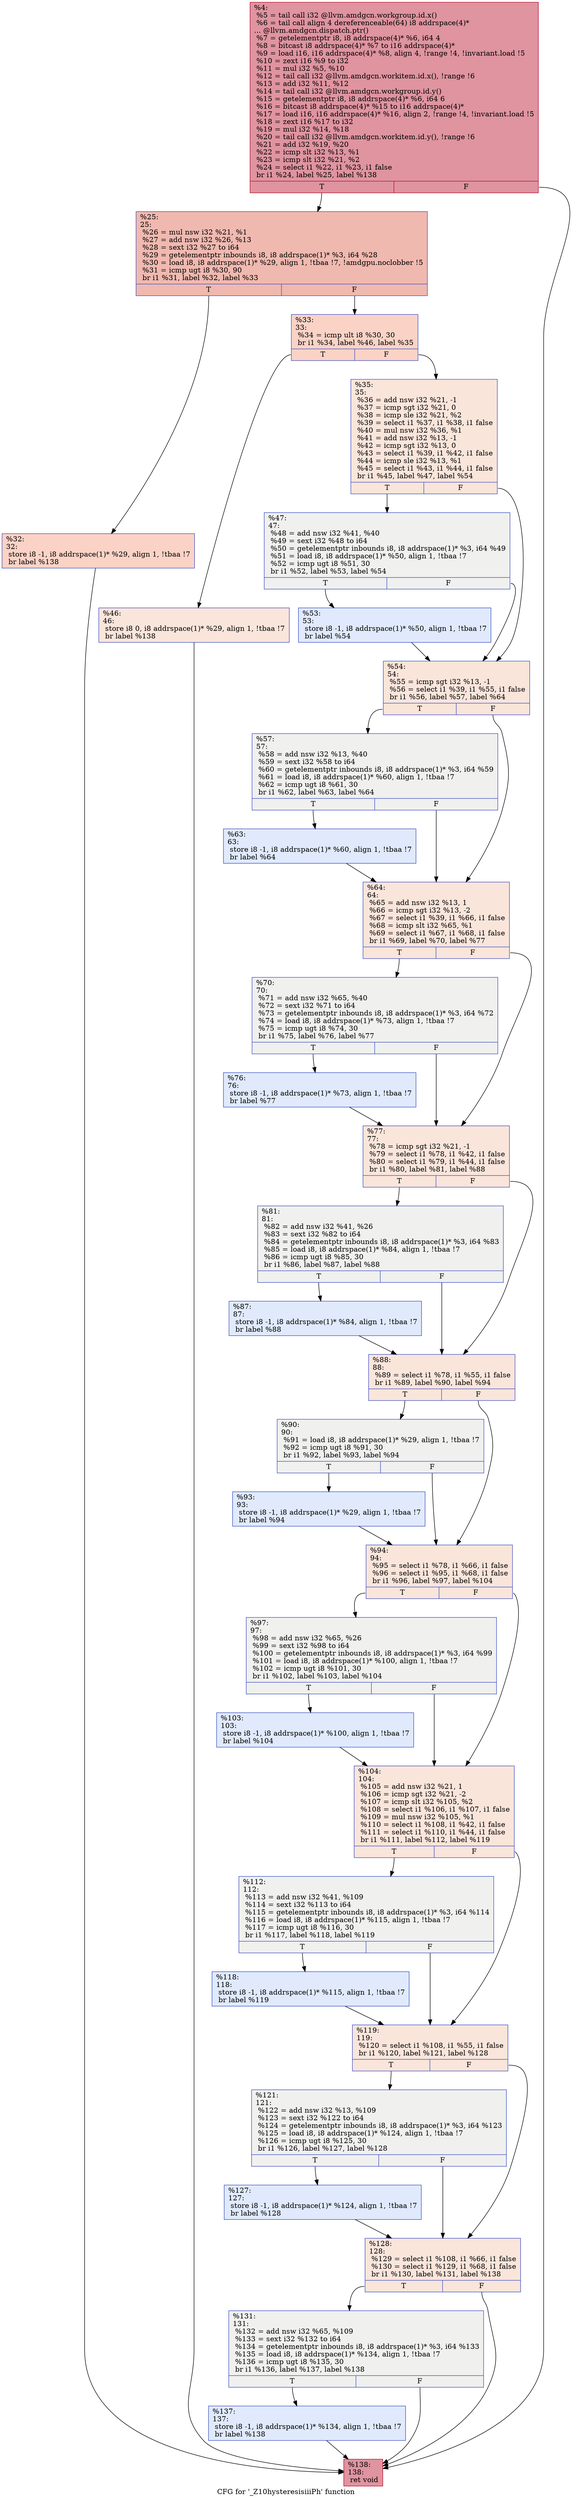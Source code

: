 digraph "CFG for '_Z10hysteresisiiiPh' function" {
	label="CFG for '_Z10hysteresisiiiPh' function";

	Node0x558fb80 [shape=record,color="#b70d28ff", style=filled, fillcolor="#b70d2870",label="{%4:\l  %5 = tail call i32 @llvm.amdgcn.workgroup.id.x()\l  %6 = tail call align 4 dereferenceable(64) i8 addrspace(4)*\l... @llvm.amdgcn.dispatch.ptr()\l  %7 = getelementptr i8, i8 addrspace(4)* %6, i64 4\l  %8 = bitcast i8 addrspace(4)* %7 to i16 addrspace(4)*\l  %9 = load i16, i16 addrspace(4)* %8, align 4, !range !4, !invariant.load !5\l  %10 = zext i16 %9 to i32\l  %11 = mul i32 %5, %10\l  %12 = tail call i32 @llvm.amdgcn.workitem.id.x(), !range !6\l  %13 = add i32 %11, %12\l  %14 = tail call i32 @llvm.amdgcn.workgroup.id.y()\l  %15 = getelementptr i8, i8 addrspace(4)* %6, i64 6\l  %16 = bitcast i8 addrspace(4)* %15 to i16 addrspace(4)*\l  %17 = load i16, i16 addrspace(4)* %16, align 2, !range !4, !invariant.load !5\l  %18 = zext i16 %17 to i32\l  %19 = mul i32 %14, %18\l  %20 = tail call i32 @llvm.amdgcn.workitem.id.y(), !range !6\l  %21 = add i32 %19, %20\l  %22 = icmp slt i32 %13, %1\l  %23 = icmp slt i32 %21, %2\l  %24 = select i1 %22, i1 %23, i1 false\l  br i1 %24, label %25, label %138\l|{<s0>T|<s1>F}}"];
	Node0x558fb80:s0 -> Node0x55935f0;
	Node0x558fb80:s1 -> Node0x5593680;
	Node0x55935f0 [shape=record,color="#3d50c3ff", style=filled, fillcolor="#de614d70",label="{%25:\l25:                                               \l  %26 = mul nsw i32 %21, %1\l  %27 = add nsw i32 %26, %13\l  %28 = sext i32 %27 to i64\l  %29 = getelementptr inbounds i8, i8 addrspace(1)* %3, i64 %28\l  %30 = load i8, i8 addrspace(1)* %29, align 1, !tbaa !7, !amdgpu.noclobber !5\l  %31 = icmp ugt i8 %30, 90\l  br i1 %31, label %32, label %33\l|{<s0>T|<s1>F}}"];
	Node0x55935f0:s0 -> Node0x5593ca0;
	Node0x55935f0:s1 -> Node0x5593d30;
	Node0x5593ca0 [shape=record,color="#3d50c3ff", style=filled, fillcolor="#f59c7d70",label="{%32:\l32:                                               \l  store i8 -1, i8 addrspace(1)* %29, align 1, !tbaa !7\l  br label %138\l}"];
	Node0x5593ca0 -> Node0x5593680;
	Node0x5593d30 [shape=record,color="#3d50c3ff", style=filled, fillcolor="#f59c7d70",label="{%33:\l33:                                               \l  %34 = icmp ult i8 %30, 30\l  br i1 %34, label %46, label %35\l|{<s0>T|<s1>F}}"];
	Node0x5593d30:s0 -> Node0x5591d80;
	Node0x5593d30:s1 -> Node0x5594790;
	Node0x5594790 [shape=record,color="#3d50c3ff", style=filled, fillcolor="#f4c5ad70",label="{%35:\l35:                                               \l  %36 = add nsw i32 %21, -1\l  %37 = icmp sgt i32 %21, 0\l  %38 = icmp sle i32 %21, %2\l  %39 = select i1 %37, i1 %38, i1 false\l  %40 = mul nsw i32 %36, %1\l  %41 = add nsw i32 %13, -1\l  %42 = icmp sgt i32 %13, 0\l  %43 = select i1 %39, i1 %42, i1 false\l  %44 = icmp sle i32 %13, %1\l  %45 = select i1 %43, i1 %44, i1 false\l  br i1 %45, label %47, label %54\l|{<s0>T|<s1>F}}"];
	Node0x5594790:s0 -> Node0x5594f30;
	Node0x5594790:s1 -> Node0x5594f80;
	Node0x5591d80 [shape=record,color="#3d50c3ff", style=filled, fillcolor="#f4c5ad70",label="{%46:\l46:                                               \l  store i8 0, i8 addrspace(1)* %29, align 1, !tbaa !7\l  br label %138\l}"];
	Node0x5591d80 -> Node0x5593680;
	Node0x5594f30 [shape=record,color="#3d50c3ff", style=filled, fillcolor="#dedcdb70",label="{%47:\l47:                                               \l  %48 = add nsw i32 %41, %40\l  %49 = sext i32 %48 to i64\l  %50 = getelementptr inbounds i8, i8 addrspace(1)* %3, i64 %49\l  %51 = load i8, i8 addrspace(1)* %50, align 1, !tbaa !7\l  %52 = icmp ugt i8 %51, 30\l  br i1 %52, label %53, label %54\l|{<s0>T|<s1>F}}"];
	Node0x5594f30:s0 -> Node0x55954c0;
	Node0x5594f30:s1 -> Node0x5594f80;
	Node0x55954c0 [shape=record,color="#3d50c3ff", style=filled, fillcolor="#b9d0f970",label="{%53:\l53:                                               \l  store i8 -1, i8 addrspace(1)* %50, align 1, !tbaa !7\l  br label %54\l}"];
	Node0x55954c0 -> Node0x5594f80;
	Node0x5594f80 [shape=record,color="#3d50c3ff", style=filled, fillcolor="#f4c5ad70",label="{%54:\l54:                                               \l  %55 = icmp sgt i32 %13, -1\l  %56 = select i1 %39, i1 %55, i1 false\l  br i1 %56, label %57, label %64\l|{<s0>T|<s1>F}}"];
	Node0x5594f80:s0 -> Node0x5595800;
	Node0x5594f80:s1 -> Node0x5595850;
	Node0x5595800 [shape=record,color="#3d50c3ff", style=filled, fillcolor="#dedcdb70",label="{%57:\l57:                                               \l  %58 = add nsw i32 %13, %40\l  %59 = sext i32 %58 to i64\l  %60 = getelementptr inbounds i8, i8 addrspace(1)* %3, i64 %59\l  %61 = load i8, i8 addrspace(1)* %60, align 1, !tbaa !7\l  %62 = icmp ugt i8 %61, 30\l  br i1 %62, label %63, label %64\l|{<s0>T|<s1>F}}"];
	Node0x5595800:s0 -> Node0x5595bf0;
	Node0x5595800:s1 -> Node0x5595850;
	Node0x5595bf0 [shape=record,color="#3d50c3ff", style=filled, fillcolor="#b9d0f970",label="{%63:\l63:                                               \l  store i8 -1, i8 addrspace(1)* %60, align 1, !tbaa !7\l  br label %64\l}"];
	Node0x5595bf0 -> Node0x5595850;
	Node0x5595850 [shape=record,color="#3d50c3ff", style=filled, fillcolor="#f4c5ad70",label="{%64:\l64:                                               \l  %65 = add nsw i32 %13, 1\l  %66 = icmp sgt i32 %13, -2\l  %67 = select i1 %39, i1 %66, i1 false\l  %68 = icmp slt i32 %65, %1\l  %69 = select i1 %67, i1 %68, i1 false\l  br i1 %69, label %70, label %77\l|{<s0>T|<s1>F}}"];
	Node0x5595850:s0 -> Node0x5596340;
	Node0x5595850:s1 -> Node0x5596390;
	Node0x5596340 [shape=record,color="#3d50c3ff", style=filled, fillcolor="#dedcdb70",label="{%70:\l70:                                               \l  %71 = add nsw i32 %65, %40\l  %72 = sext i32 %71 to i64\l  %73 = getelementptr inbounds i8, i8 addrspace(1)* %3, i64 %72\l  %74 = load i8, i8 addrspace(1)* %73, align 1, !tbaa !7\l  %75 = icmp ugt i8 %74, 30\l  br i1 %75, label %76, label %77\l|{<s0>T|<s1>F}}"];
	Node0x5596340:s0 -> Node0x5596730;
	Node0x5596340:s1 -> Node0x5596390;
	Node0x5596730 [shape=record,color="#3d50c3ff", style=filled, fillcolor="#b9d0f970",label="{%76:\l76:                                               \l  store i8 -1, i8 addrspace(1)* %73, align 1, !tbaa !7\l  br label %77\l}"];
	Node0x5596730 -> Node0x5596390;
	Node0x5596390 [shape=record,color="#3d50c3ff", style=filled, fillcolor="#f4c5ad70",label="{%77:\l77:                                               \l  %78 = icmp sgt i32 %21, -1\l  %79 = select i1 %78, i1 %42, i1 false\l  %80 = select i1 %79, i1 %44, i1 false\l  br i1 %80, label %81, label %88\l|{<s0>T|<s1>F}}"];
	Node0x5596390:s0 -> Node0x5596b50;
	Node0x5596390:s1 -> Node0x5596ba0;
	Node0x5596b50 [shape=record,color="#3d50c3ff", style=filled, fillcolor="#dedcdb70",label="{%81:\l81:                                               \l  %82 = add nsw i32 %41, %26\l  %83 = sext i32 %82 to i64\l  %84 = getelementptr inbounds i8, i8 addrspace(1)* %3, i64 %83\l  %85 = load i8, i8 addrspace(1)* %84, align 1, !tbaa !7\l  %86 = icmp ugt i8 %85, 30\l  br i1 %86, label %87, label %88\l|{<s0>T|<s1>F}}"];
	Node0x5596b50:s0 -> Node0x5596f40;
	Node0x5596b50:s1 -> Node0x5596ba0;
	Node0x5596f40 [shape=record,color="#3d50c3ff", style=filled, fillcolor="#b9d0f970",label="{%87:\l87:                                               \l  store i8 -1, i8 addrspace(1)* %84, align 1, !tbaa !7\l  br label %88\l}"];
	Node0x5596f40 -> Node0x5596ba0;
	Node0x5596ba0 [shape=record,color="#3d50c3ff", style=filled, fillcolor="#f4c5ad70",label="{%88:\l88:                                               \l  %89 = select i1 %78, i1 %55, i1 false\l  br i1 %89, label %90, label %94\l|{<s0>T|<s1>F}}"];
	Node0x5596ba0:s0 -> Node0x55971f0;
	Node0x5596ba0:s1 -> Node0x5597240;
	Node0x55971f0 [shape=record,color="#3d50c3ff", style=filled, fillcolor="#dedcdb70",label="{%90:\l90:                                               \l  %91 = load i8, i8 addrspace(1)* %29, align 1, !tbaa !7\l  %92 = icmp ugt i8 %91, 30\l  br i1 %92, label %93, label %94\l|{<s0>T|<s1>F}}"];
	Node0x55971f0:s0 -> Node0x5597440;
	Node0x55971f0:s1 -> Node0x5597240;
	Node0x5597440 [shape=record,color="#3d50c3ff", style=filled, fillcolor="#b9d0f970",label="{%93:\l93:                                               \l  store i8 -1, i8 addrspace(1)* %29, align 1, !tbaa !7\l  br label %94\l}"];
	Node0x5597440 -> Node0x5597240;
	Node0x5597240 [shape=record,color="#3d50c3ff", style=filled, fillcolor="#f4c5ad70",label="{%94:\l94:                                               \l  %95 = select i1 %78, i1 %66, i1 false\l  %96 = select i1 %95, i1 %68, i1 false\l  br i1 %96, label %97, label %104\l|{<s0>T|<s1>F}}"];
	Node0x5597240:s0 -> Node0x55977a0;
	Node0x5597240:s1 -> Node0x55977f0;
	Node0x55977a0 [shape=record,color="#3d50c3ff", style=filled, fillcolor="#dedcdb70",label="{%97:\l97:                                               \l  %98 = add nsw i32 %65, %26\l  %99 = sext i32 %98 to i64\l  %100 = getelementptr inbounds i8, i8 addrspace(1)* %3, i64 %99\l  %101 = load i8, i8 addrspace(1)* %100, align 1, !tbaa !7\l  %102 = icmp ugt i8 %101, 30\l  br i1 %102, label %103, label %104\l|{<s0>T|<s1>F}}"];
	Node0x55977a0:s0 -> Node0x5597b90;
	Node0x55977a0:s1 -> Node0x55977f0;
	Node0x5597b90 [shape=record,color="#3d50c3ff", style=filled, fillcolor="#b9d0f970",label="{%103:\l103:                                              \l  store i8 -1, i8 addrspace(1)* %100, align 1, !tbaa !7\l  br label %104\l}"];
	Node0x5597b90 -> Node0x55977f0;
	Node0x55977f0 [shape=record,color="#3d50c3ff", style=filled, fillcolor="#f4c5ad70",label="{%104:\l104:                                              \l  %105 = add nsw i32 %21, 1\l  %106 = icmp sgt i32 %21, -2\l  %107 = icmp slt i32 %105, %2\l  %108 = select i1 %106, i1 %107, i1 false\l  %109 = mul nsw i32 %105, %1\l  %110 = select i1 %108, i1 %42, i1 false\l  %111 = select i1 %110, i1 %44, i1 false\l  br i1 %111, label %112, label %119\l|{<s0>T|<s1>F}}"];
	Node0x55977f0:s0 -> Node0x55981e0;
	Node0x55977f0:s1 -> Node0x5598230;
	Node0x55981e0 [shape=record,color="#3d50c3ff", style=filled, fillcolor="#dedcdb70",label="{%112:\l112:                                              \l  %113 = add nsw i32 %41, %109\l  %114 = sext i32 %113 to i64\l  %115 = getelementptr inbounds i8, i8 addrspace(1)* %3, i64 %114\l  %116 = load i8, i8 addrspace(1)* %115, align 1, !tbaa !7\l  %117 = icmp ugt i8 %116, 30\l  br i1 %117, label %118, label %119\l|{<s0>T|<s1>F}}"];
	Node0x55981e0:s0 -> Node0x55985d0;
	Node0x55981e0:s1 -> Node0x5598230;
	Node0x55985d0 [shape=record,color="#3d50c3ff", style=filled, fillcolor="#b9d0f970",label="{%118:\l118:                                              \l  store i8 -1, i8 addrspace(1)* %115, align 1, !tbaa !7\l  br label %119\l}"];
	Node0x55985d0 -> Node0x5598230;
	Node0x5598230 [shape=record,color="#3d50c3ff", style=filled, fillcolor="#f4c5ad70",label="{%119:\l119:                                              \l  %120 = select i1 %108, i1 %55, i1 false\l  br i1 %120, label %121, label %128\l|{<s0>T|<s1>F}}"];
	Node0x5598230:s0 -> Node0x5598880;
	Node0x5598230:s1 -> Node0x55988d0;
	Node0x5598880 [shape=record,color="#3d50c3ff", style=filled, fillcolor="#dedcdb70",label="{%121:\l121:                                              \l  %122 = add nsw i32 %13, %109\l  %123 = sext i32 %122 to i64\l  %124 = getelementptr inbounds i8, i8 addrspace(1)* %3, i64 %123\l  %125 = load i8, i8 addrspace(1)* %124, align 1, !tbaa !7\l  %126 = icmp ugt i8 %125, 30\l  br i1 %126, label %127, label %128\l|{<s0>T|<s1>F}}"];
	Node0x5598880:s0 -> Node0x5598c70;
	Node0x5598880:s1 -> Node0x55988d0;
	Node0x5598c70 [shape=record,color="#3d50c3ff", style=filled, fillcolor="#b9d0f970",label="{%127:\l127:                                              \l  store i8 -1, i8 addrspace(1)* %124, align 1, !tbaa !7\l  br label %128\l}"];
	Node0x5598c70 -> Node0x55988d0;
	Node0x55988d0 [shape=record,color="#3d50c3ff", style=filled, fillcolor="#f4c5ad70",label="{%128:\l128:                                              \l  %129 = select i1 %108, i1 %66, i1 false\l  %130 = select i1 %129, i1 %68, i1 false\l  br i1 %130, label %131, label %138\l|{<s0>T|<s1>F}}"];
	Node0x55988d0:s0 -> Node0x5595f50;
	Node0x55988d0:s1 -> Node0x5593680;
	Node0x5595f50 [shape=record,color="#3d50c3ff", style=filled, fillcolor="#dedcdb70",label="{%131:\l131:                                              \l  %132 = add nsw i32 %65, %109\l  %133 = sext i32 %132 to i64\l  %134 = getelementptr inbounds i8, i8 addrspace(1)* %3, i64 %133\l  %135 = load i8, i8 addrspace(1)* %134, align 1, !tbaa !7\l  %136 = icmp ugt i8 %135, 30\l  br i1 %136, label %137, label %138\l|{<s0>T|<s1>F}}"];
	Node0x5595f50:s0 -> Node0x5599780;
	Node0x5595f50:s1 -> Node0x5593680;
	Node0x5599780 [shape=record,color="#3d50c3ff", style=filled, fillcolor="#b9d0f970",label="{%137:\l137:                                              \l  store i8 -1, i8 addrspace(1)* %134, align 1, !tbaa !7\l  br label %138\l}"];
	Node0x5599780 -> Node0x5593680;
	Node0x5593680 [shape=record,color="#b70d28ff", style=filled, fillcolor="#b70d2870",label="{%138:\l138:                                              \l  ret void\l}"];
}
